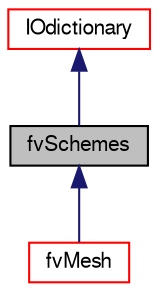digraph "fvSchemes"
{
  bgcolor="transparent";
  edge [fontname="FreeSans",fontsize="10",labelfontname="FreeSans",labelfontsize="10"];
  node [fontname="FreeSans",fontsize="10",shape=record];
  Node0 [label="fvSchemes",height=0.2,width=0.4,color="black", fillcolor="grey75", style="filled", fontcolor="black"];
  Node1 -> Node0 [dir="back",color="midnightblue",fontsize="10",style="solid",fontname="FreeSans"];
  Node1 [label="IOdictionary",height=0.2,width=0.4,color="red",URL="$a26158.html",tooltip="IOdictionary is derived from dictionary and IOobject to give the dictionary automatic IO functionalit..."];
  Node0 -> Node17 [dir="back",color="midnightblue",fontsize="10",style="solid",fontname="FreeSans"];
  Node17 [label="fvMesh",height=0.2,width=0.4,color="red",URL="$a22766.html",tooltip="Mesh data needed to do the Finite Volume discretisation. "];
}
